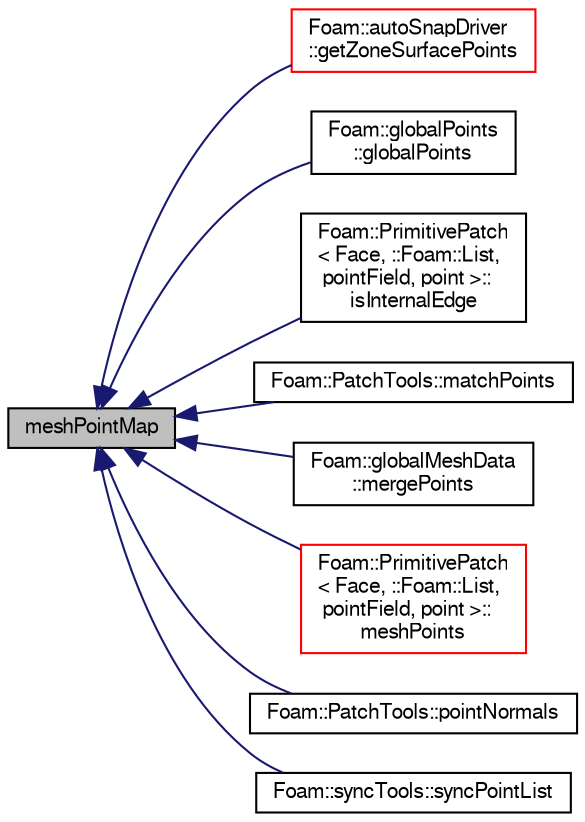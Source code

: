 digraph "meshPointMap"
{
  bgcolor="transparent";
  edge [fontname="FreeSans",fontsize="10",labelfontname="FreeSans",labelfontsize="10"];
  node [fontname="FreeSans",fontsize="10",shape=record];
  rankdir="LR";
  Node2466 [label="meshPointMap",height=0.2,width=0.4,color="black", fillcolor="grey75", style="filled", fontcolor="black"];
  Node2466 -> Node2467 [dir="back",color="midnightblue",fontsize="10",style="solid",fontname="FreeSans"];
  Node2467 [label="Foam::autoSnapDriver\l::getZoneSurfacePoints",height=0.2,width=0.4,color="red",URL="$a24622.html#a9b0617c77e1e71c70428238e6246484e",tooltip="Get points both on patch and facezone. "];
  Node2466 -> Node2472 [dir="back",color="midnightblue",fontsize="10",style="solid",fontname="FreeSans"];
  Node2472 [label="Foam::globalPoints\l::globalPoints",height=0.2,width=0.4,color="black",URL="$a27342.html#a5b9bf5e73479291de2416412bc6f1da8",tooltip="Construct from mesh and patch of coupled faces. Difference with. "];
  Node2466 -> Node2473 [dir="back",color="midnightblue",fontsize="10",style="solid",fontname="FreeSans"];
  Node2473 [label="Foam::PrimitivePatch\l\< Face, ::Foam::List,\l pointField, point \>::\lisInternalEdge",height=0.2,width=0.4,color="black",URL="$a27538.html#ac2458a175e66b555e443539d6c726e06",tooltip="Is internal edge? "];
  Node2466 -> Node2474 [dir="back",color="midnightblue",fontsize="10",style="solid",fontname="FreeSans"];
  Node2474 [label="Foam::PatchTools::matchPoints",height=0.2,width=0.4,color="black",URL="$a27526.html#a53abaec4e100007300e11cedf4c5b772",tooltip="Find corresponding points on patches sharing the same points. "];
  Node2466 -> Node2475 [dir="back",color="midnightblue",fontsize="10",style="solid",fontname="FreeSans"];
  Node2475 [label="Foam::globalMeshData\l::mergePoints",height=0.2,width=0.4,color="black",URL="$a27334.html#a03a8d5391e6747cf67d4f4f2158f8488",tooltip="Helper for merging (collocated!) patch point data. "];
  Node2466 -> Node2476 [dir="back",color="midnightblue",fontsize="10",style="solid",fontname="FreeSans"];
  Node2476 [label="Foam::PrimitivePatch\l\< Face, ::Foam::List,\l pointField, point \>::\lmeshPoints",height=0.2,width=0.4,color="red",URL="$a27538.html#a52e3a457780fe74b31d39dc046bce1d8",tooltip="Return labelList of mesh points in patch. They are constructed. "];
  Node2466 -> Node2482 [dir="back",color="midnightblue",fontsize="10",style="solid",fontname="FreeSans"];
  Node2482 [label="Foam::PatchTools::pointNormals",height=0.2,width=0.4,color="black",URL="$a27526.html#ab60186b13b96788288ecfa924a6950d2"];
  Node2466 -> Node2483 [dir="back",color="midnightblue",fontsize="10",style="solid",fontname="FreeSans"];
  Node2483 [label="Foam::syncTools::syncPointList",height=0.2,width=0.4,color="black",URL="$a27502.html#a334197e1b70d6e0b87da5cb827940dd4",tooltip="Synchronize values on selected mesh points. "];
}
